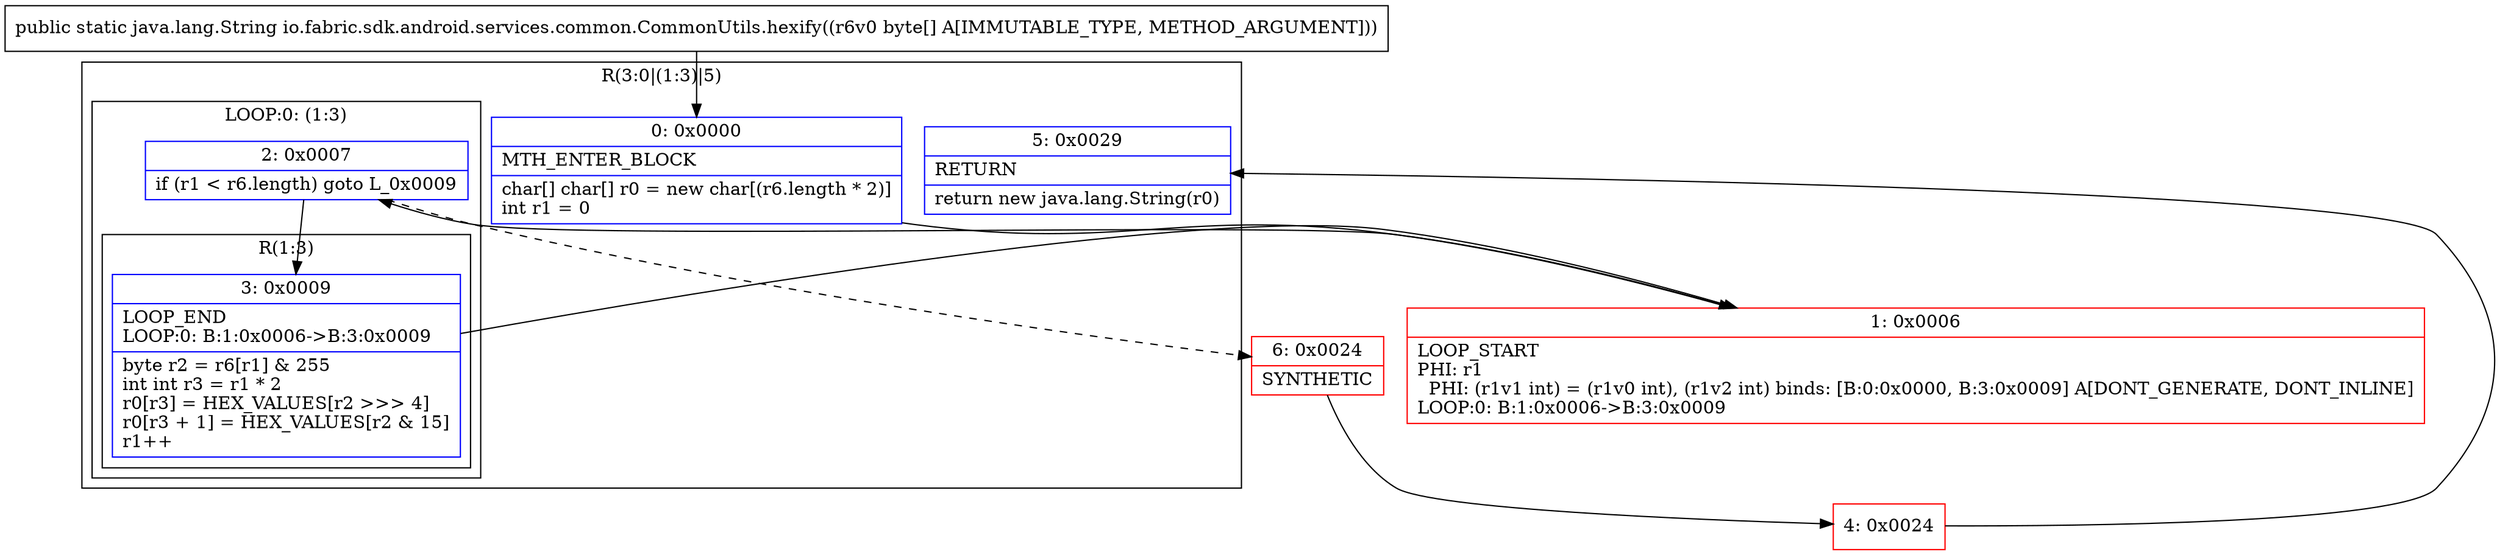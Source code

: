 digraph "CFG forio.fabric.sdk.android.services.common.CommonUtils.hexify([B)Ljava\/lang\/String;" {
subgraph cluster_Region_1457142330 {
label = "R(3:0|(1:3)|5)";
node [shape=record,color=blue];
Node_0 [shape=record,label="{0\:\ 0x0000|MTH_ENTER_BLOCK\l|char[] char[] r0 = new char[(r6.length * 2)]\lint r1 = 0\l}"];
subgraph cluster_LoopRegion_740661194 {
label = "LOOP:0: (1:3)";
node [shape=record,color=blue];
Node_2 [shape=record,label="{2\:\ 0x0007|if (r1 \< r6.length) goto L_0x0009\l}"];
subgraph cluster_Region_435728072 {
label = "R(1:3)";
node [shape=record,color=blue];
Node_3 [shape=record,label="{3\:\ 0x0009|LOOP_END\lLOOP:0: B:1:0x0006\-\>B:3:0x0009\l|byte r2 = r6[r1] & 255\lint int r3 = r1 * 2\lr0[r3] = HEX_VALUES[r2 \>\>\> 4]\lr0[r3 + 1] = HEX_VALUES[r2 & 15]\lr1++\l}"];
}
}
Node_5 [shape=record,label="{5\:\ 0x0029|RETURN\l|return new java.lang.String(r0)\l}"];
}
Node_1 [shape=record,color=red,label="{1\:\ 0x0006|LOOP_START\lPHI: r1 \l  PHI: (r1v1 int) = (r1v0 int), (r1v2 int) binds: [B:0:0x0000, B:3:0x0009] A[DONT_GENERATE, DONT_INLINE]\lLOOP:0: B:1:0x0006\-\>B:3:0x0009\l}"];
Node_4 [shape=record,color=red,label="{4\:\ 0x0024}"];
Node_6 [shape=record,color=red,label="{6\:\ 0x0024|SYNTHETIC\l}"];
MethodNode[shape=record,label="{public static java.lang.String io.fabric.sdk.android.services.common.CommonUtils.hexify((r6v0 byte[] A[IMMUTABLE_TYPE, METHOD_ARGUMENT])) }"];
MethodNode -> Node_0;
Node_0 -> Node_1;
Node_2 -> Node_3;
Node_2 -> Node_6[style=dashed];
Node_3 -> Node_1;
Node_1 -> Node_2;
Node_4 -> Node_5;
Node_6 -> Node_4;
}

